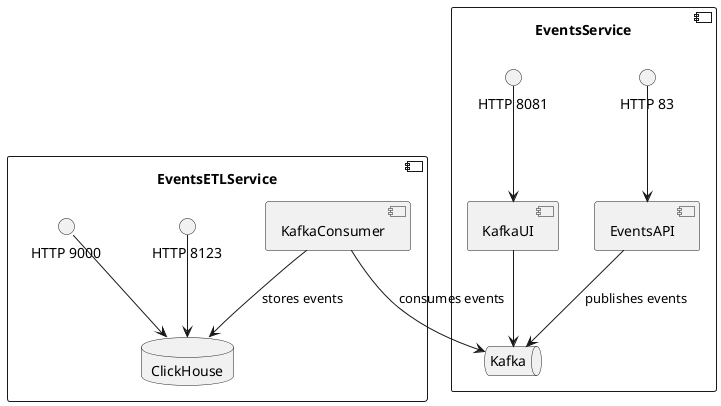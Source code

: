 @startuml ContainerDiagramToBe
skinparam componentStyle uml2

component "EventsService" {
    [EventsAPI]
    [KafkaUI]
    queue Kafka
    interface "HTTP 83" as CollectorPort
    interface "HTTP 8081" as KafkaUIPort
}

component "EventsETLService" {
    [KafkaConsumer]
    database ClickHouse
    interface "HTTP 8123" as ClickHouseHTTPPort
    interface "HTTP 9000" as ClickHouseClientPort
}

[EventsAPI] --> Kafka : publishes events
[KafkaUI] --> Kafka
[KafkaConsumer] --> Kafka : consumes events
[KafkaConsumer] --> ClickHouse : stores events
CollectorPort --> [EventsAPI]
KafkaUIPort --> [KafkaUI]
ClickHouseHTTPPort --> ClickHouse
ClickHouseClientPort --> ClickHouse

@enduml